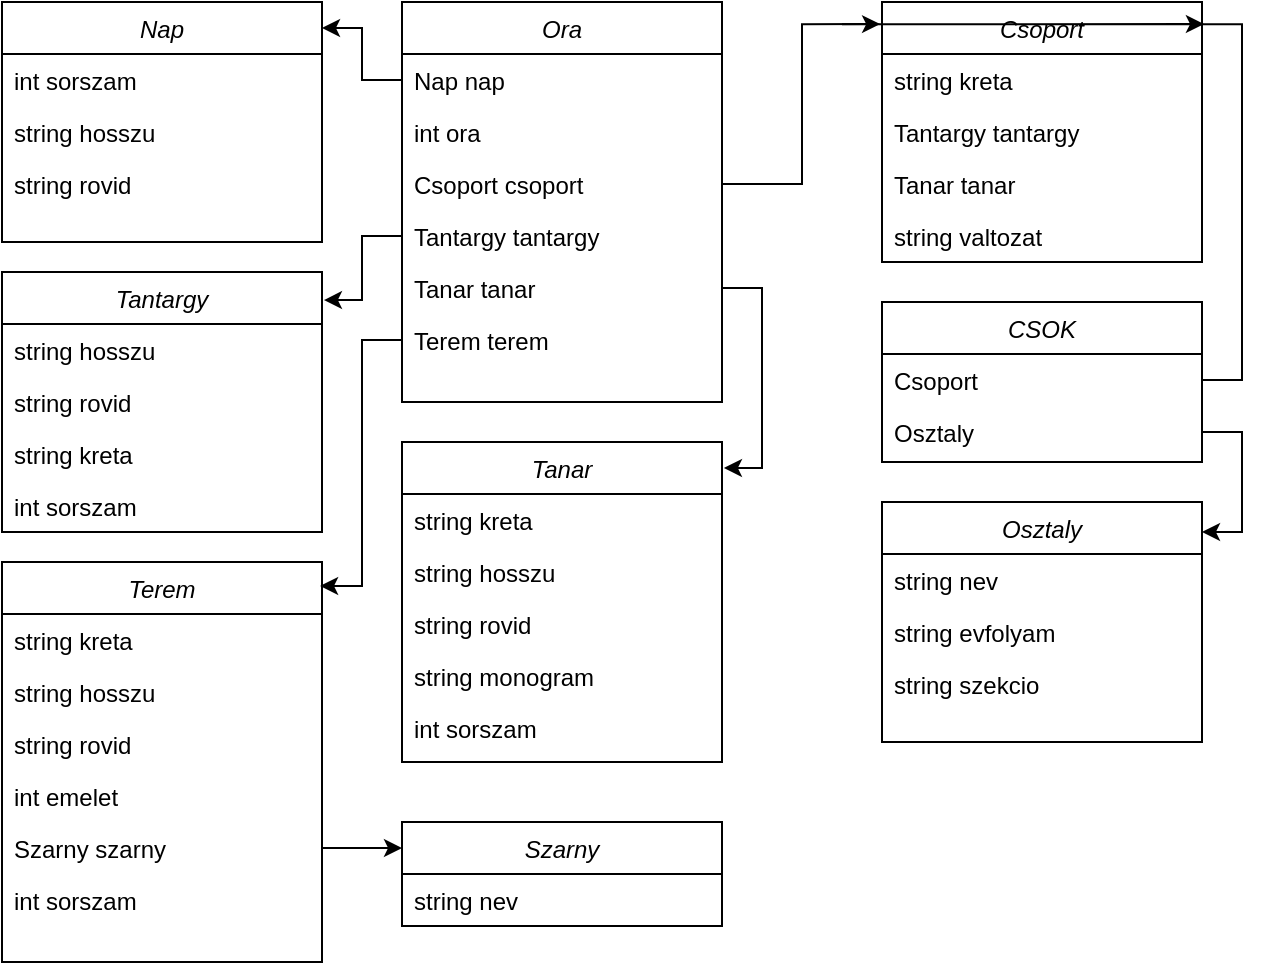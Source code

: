 <mxfile version="15.7.3" type="github">
  <diagram id="C5RBs43oDa-KdzZeNtuy" name="Page-1">
    <mxGraphModel dx="1662" dy="794" grid="1" gridSize="10" guides="1" tooltips="1" connect="1" arrows="1" fold="1" page="1" pageScale="1" pageWidth="827" pageHeight="1169" math="0" shadow="0">
      <root>
        <mxCell id="WIyWlLk6GJQsqaUBKTNV-0" />
        <mxCell id="WIyWlLk6GJQsqaUBKTNV-1" parent="WIyWlLk6GJQsqaUBKTNV-0" />
        <mxCell id="zkfFHV4jXpPFQw0GAbJ--0" value="Ora" style="swimlane;fontStyle=2;align=center;verticalAlign=top;childLayout=stackLayout;horizontal=1;startSize=26;horizontalStack=0;resizeParent=1;resizeLast=0;collapsible=1;marginBottom=0;rounded=0;shadow=0;strokeWidth=1;" parent="WIyWlLk6GJQsqaUBKTNV-1" vertex="1">
          <mxGeometry x="280" y="40" width="160" height="200" as="geometry">
            <mxRectangle x="220" y="120" width="160" height="26" as="alternateBounds" />
          </mxGeometry>
        </mxCell>
        <mxCell id="zkfFHV4jXpPFQw0GAbJ--1" value="Nap nap" style="text;align=left;verticalAlign=top;spacingLeft=4;spacingRight=4;overflow=hidden;rotatable=0;points=[[0,0.5],[1,0.5]];portConstraint=eastwest;" parent="zkfFHV4jXpPFQw0GAbJ--0" vertex="1">
          <mxGeometry y="26" width="160" height="26" as="geometry" />
        </mxCell>
        <mxCell id="zkfFHV4jXpPFQw0GAbJ--2" value="int ora" style="text;align=left;verticalAlign=top;spacingLeft=4;spacingRight=4;overflow=hidden;rotatable=0;points=[[0,0.5],[1,0.5]];portConstraint=eastwest;rounded=0;shadow=0;html=0;" parent="zkfFHV4jXpPFQw0GAbJ--0" vertex="1">
          <mxGeometry y="52" width="160" height="26" as="geometry" />
        </mxCell>
        <mxCell id="Y3wqbnId69T5hqas6n-A-0" value="Csoport csoport" style="text;align=left;verticalAlign=top;spacingLeft=4;spacingRight=4;overflow=hidden;rotatable=0;points=[[0,0.5],[1,0.5]];portConstraint=eastwest;rounded=0;shadow=0;html=0;" vertex="1" parent="zkfFHV4jXpPFQw0GAbJ--0">
          <mxGeometry y="78" width="160" height="26" as="geometry" />
        </mxCell>
        <mxCell id="Y3wqbnId69T5hqas6n-A-1" value="Tantargy tantargy" style="text;align=left;verticalAlign=top;spacingLeft=4;spacingRight=4;overflow=hidden;rotatable=0;points=[[0,0.5],[1,0.5]];portConstraint=eastwest;rounded=0;shadow=0;html=0;" vertex="1" parent="zkfFHV4jXpPFQw0GAbJ--0">
          <mxGeometry y="104" width="160" height="26" as="geometry" />
        </mxCell>
        <mxCell id="Y3wqbnId69T5hqas6n-A-2" value="Tanar tanar&#xa;" style="text;align=left;verticalAlign=top;spacingLeft=4;spacingRight=4;overflow=hidden;rotatable=0;points=[[0,0.5],[1,0.5]];portConstraint=eastwest;rounded=0;shadow=0;html=0;" vertex="1" parent="zkfFHV4jXpPFQw0GAbJ--0">
          <mxGeometry y="130" width="160" height="26" as="geometry" />
        </mxCell>
        <mxCell id="Y3wqbnId69T5hqas6n-A-3" value="Terem terem&#xa;" style="text;align=left;verticalAlign=top;spacingLeft=4;spacingRight=4;overflow=hidden;rotatable=0;points=[[0,0.5],[1,0.5]];portConstraint=eastwest;rounded=0;shadow=0;html=0;" vertex="1" parent="zkfFHV4jXpPFQw0GAbJ--0">
          <mxGeometry y="156" width="160" height="26" as="geometry" />
        </mxCell>
        <mxCell id="Y3wqbnId69T5hqas6n-A-4" value="Nap" style="swimlane;fontStyle=2;align=center;verticalAlign=top;childLayout=stackLayout;horizontal=1;startSize=26;horizontalStack=0;resizeParent=1;resizeLast=0;collapsible=1;marginBottom=0;rounded=0;shadow=0;strokeWidth=1;" vertex="1" parent="WIyWlLk6GJQsqaUBKTNV-1">
          <mxGeometry x="80" y="40" width="160" height="120" as="geometry">
            <mxRectangle x="220" y="120" width="160" height="26" as="alternateBounds" />
          </mxGeometry>
        </mxCell>
        <mxCell id="Y3wqbnId69T5hqas6n-A-5" value="int sorszam" style="text;align=left;verticalAlign=top;spacingLeft=4;spacingRight=4;overflow=hidden;rotatable=0;points=[[0,0.5],[1,0.5]];portConstraint=eastwest;" vertex="1" parent="Y3wqbnId69T5hqas6n-A-4">
          <mxGeometry y="26" width="160" height="26" as="geometry" />
        </mxCell>
        <mxCell id="Y3wqbnId69T5hqas6n-A-6" value="string hosszu" style="text;align=left;verticalAlign=top;spacingLeft=4;spacingRight=4;overflow=hidden;rotatable=0;points=[[0,0.5],[1,0.5]];portConstraint=eastwest;rounded=0;shadow=0;html=0;" vertex="1" parent="Y3wqbnId69T5hqas6n-A-4">
          <mxGeometry y="52" width="160" height="26" as="geometry" />
        </mxCell>
        <mxCell id="Y3wqbnId69T5hqas6n-A-7" value="string rovid" style="text;align=left;verticalAlign=top;spacingLeft=4;spacingRight=4;overflow=hidden;rotatable=0;points=[[0,0.5],[1,0.5]];portConstraint=eastwest;rounded=0;shadow=0;html=0;" vertex="1" parent="Y3wqbnId69T5hqas6n-A-4">
          <mxGeometry y="78" width="160" height="26" as="geometry" />
        </mxCell>
        <mxCell id="Y3wqbnId69T5hqas6n-A-12" value="" style="endArrow=classic;html=1;rounded=0;exitX=0;exitY=0.5;exitDx=0;exitDy=0;entryX=1;entryY=0.108;entryDx=0;entryDy=0;entryPerimeter=0;edgeStyle=orthogonalEdgeStyle;" edge="1" parent="WIyWlLk6GJQsqaUBKTNV-1" source="zkfFHV4jXpPFQw0GAbJ--1" target="Y3wqbnId69T5hqas6n-A-4">
          <mxGeometry width="50" height="50" relative="1" as="geometry">
            <mxPoint x="400" y="430" as="sourcePoint" />
            <mxPoint x="450" y="380" as="targetPoint" />
          </mxGeometry>
        </mxCell>
        <mxCell id="Y3wqbnId69T5hqas6n-A-13" value="Osztaly" style="swimlane;fontStyle=2;align=center;verticalAlign=top;childLayout=stackLayout;horizontal=1;startSize=26;horizontalStack=0;resizeParent=1;resizeLast=0;collapsible=1;marginBottom=0;rounded=0;shadow=0;strokeWidth=1;" vertex="1" parent="WIyWlLk6GJQsqaUBKTNV-1">
          <mxGeometry x="520" y="290" width="160" height="120" as="geometry">
            <mxRectangle x="220" y="120" width="160" height="26" as="alternateBounds" />
          </mxGeometry>
        </mxCell>
        <mxCell id="Y3wqbnId69T5hqas6n-A-14" value="string nev" style="text;align=left;verticalAlign=top;spacingLeft=4;spacingRight=4;overflow=hidden;rotatable=0;points=[[0,0.5],[1,0.5]];portConstraint=eastwest;" vertex="1" parent="Y3wqbnId69T5hqas6n-A-13">
          <mxGeometry y="26" width="160" height="26" as="geometry" />
        </mxCell>
        <mxCell id="Y3wqbnId69T5hqas6n-A-15" value="string evfolyam" style="text;align=left;verticalAlign=top;spacingLeft=4;spacingRight=4;overflow=hidden;rotatable=0;points=[[0,0.5],[1,0.5]];portConstraint=eastwest;rounded=0;shadow=0;html=0;" vertex="1" parent="Y3wqbnId69T5hqas6n-A-13">
          <mxGeometry y="52" width="160" height="26" as="geometry" />
        </mxCell>
        <mxCell id="Y3wqbnId69T5hqas6n-A-16" value="string szekcio" style="text;align=left;verticalAlign=top;spacingLeft=4;spacingRight=4;overflow=hidden;rotatable=0;points=[[0,0.5],[1,0.5]];portConstraint=eastwest;rounded=0;shadow=0;html=0;" vertex="1" parent="Y3wqbnId69T5hqas6n-A-13">
          <mxGeometry y="78" width="160" height="26" as="geometry" />
        </mxCell>
        <mxCell id="Y3wqbnId69T5hqas6n-A-17" value="Csoport" style="swimlane;fontStyle=2;align=center;verticalAlign=top;childLayout=stackLayout;horizontal=1;startSize=26;horizontalStack=0;resizeParent=1;resizeLast=0;collapsible=1;marginBottom=0;rounded=0;shadow=0;strokeWidth=1;" vertex="1" parent="WIyWlLk6GJQsqaUBKTNV-1">
          <mxGeometry x="520" y="40" width="160" height="130" as="geometry">
            <mxRectangle x="220" y="120" width="160" height="26" as="alternateBounds" />
          </mxGeometry>
        </mxCell>
        <mxCell id="Y3wqbnId69T5hqas6n-A-18" value="string kreta" style="text;align=left;verticalAlign=top;spacingLeft=4;spacingRight=4;overflow=hidden;rotatable=0;points=[[0,0.5],[1,0.5]];portConstraint=eastwest;" vertex="1" parent="Y3wqbnId69T5hqas6n-A-17">
          <mxGeometry y="26" width="160" height="26" as="geometry" />
        </mxCell>
        <mxCell id="Y3wqbnId69T5hqas6n-A-19" value="Tantargy tantargy" style="text;align=left;verticalAlign=top;spacingLeft=4;spacingRight=4;overflow=hidden;rotatable=0;points=[[0,0.5],[1,0.5]];portConstraint=eastwest;rounded=0;shadow=0;html=0;" vertex="1" parent="Y3wqbnId69T5hqas6n-A-17">
          <mxGeometry y="52" width="160" height="26" as="geometry" />
        </mxCell>
        <mxCell id="Y3wqbnId69T5hqas6n-A-20" value="Tanar tanar" style="text;align=left;verticalAlign=top;spacingLeft=4;spacingRight=4;overflow=hidden;rotatable=0;points=[[0,0.5],[1,0.5]];portConstraint=eastwest;rounded=0;shadow=0;html=0;" vertex="1" parent="Y3wqbnId69T5hqas6n-A-17">
          <mxGeometry y="78" width="160" height="26" as="geometry" />
        </mxCell>
        <mxCell id="Y3wqbnId69T5hqas6n-A-21" value="string valtozat" style="text;align=left;verticalAlign=top;spacingLeft=4;spacingRight=4;overflow=hidden;rotatable=0;points=[[0,0.5],[1,0.5]];portConstraint=eastwest;rounded=0;shadow=0;html=0;" vertex="1" parent="Y3wqbnId69T5hqas6n-A-17">
          <mxGeometry y="104" width="160" height="26" as="geometry" />
        </mxCell>
        <mxCell id="Y3wqbnId69T5hqas6n-A-22" value="Tantargy" style="swimlane;fontStyle=2;align=center;verticalAlign=top;childLayout=stackLayout;horizontal=1;startSize=26;horizontalStack=0;resizeParent=1;resizeLast=0;collapsible=1;marginBottom=0;rounded=0;shadow=0;strokeWidth=1;" vertex="1" parent="WIyWlLk6GJQsqaUBKTNV-1">
          <mxGeometry x="80" y="175" width="160" height="130" as="geometry">
            <mxRectangle x="220" y="120" width="160" height="26" as="alternateBounds" />
          </mxGeometry>
        </mxCell>
        <mxCell id="Y3wqbnId69T5hqas6n-A-23" value="string hosszu" style="text;align=left;verticalAlign=top;spacingLeft=4;spacingRight=4;overflow=hidden;rotatable=0;points=[[0,0.5],[1,0.5]];portConstraint=eastwest;" vertex="1" parent="Y3wqbnId69T5hqas6n-A-22">
          <mxGeometry y="26" width="160" height="26" as="geometry" />
        </mxCell>
        <mxCell id="Y3wqbnId69T5hqas6n-A-24" value="string rovid" style="text;align=left;verticalAlign=top;spacingLeft=4;spacingRight=4;overflow=hidden;rotatable=0;points=[[0,0.5],[1,0.5]];portConstraint=eastwest;rounded=0;shadow=0;html=0;" vertex="1" parent="Y3wqbnId69T5hqas6n-A-22">
          <mxGeometry y="52" width="160" height="26" as="geometry" />
        </mxCell>
        <mxCell id="Y3wqbnId69T5hqas6n-A-25" value="string kreta" style="text;align=left;verticalAlign=top;spacingLeft=4;spacingRight=4;overflow=hidden;rotatable=0;points=[[0,0.5],[1,0.5]];portConstraint=eastwest;rounded=0;shadow=0;html=0;" vertex="1" parent="Y3wqbnId69T5hqas6n-A-22">
          <mxGeometry y="78" width="160" height="26" as="geometry" />
        </mxCell>
        <mxCell id="Y3wqbnId69T5hqas6n-A-63" value="int sorszam" style="text;align=left;verticalAlign=top;spacingLeft=4;spacingRight=4;overflow=hidden;rotatable=0;points=[[0,0.5],[1,0.5]];portConstraint=eastwest;rounded=0;shadow=0;html=0;" vertex="1" parent="Y3wqbnId69T5hqas6n-A-22">
          <mxGeometry y="104" width="160" height="26" as="geometry" />
        </mxCell>
        <mxCell id="Y3wqbnId69T5hqas6n-A-28" style="edgeStyle=orthogonalEdgeStyle;rounded=0;orthogonalLoop=1;jettySize=auto;html=1;exitX=0;exitY=0.5;exitDx=0;exitDy=0;entryX=1.006;entryY=0.108;entryDx=0;entryDy=0;entryPerimeter=0;" edge="1" parent="WIyWlLk6GJQsqaUBKTNV-1" source="Y3wqbnId69T5hqas6n-A-1" target="Y3wqbnId69T5hqas6n-A-22">
          <mxGeometry relative="1" as="geometry" />
        </mxCell>
        <mxCell id="Y3wqbnId69T5hqas6n-A-29" style="edgeStyle=orthogonalEdgeStyle;rounded=0;orthogonalLoop=1;jettySize=auto;html=1;exitX=1;exitY=0.5;exitDx=0;exitDy=0;entryX=-0.006;entryY=0.085;entryDx=0;entryDy=0;entryPerimeter=0;" edge="1" parent="WIyWlLk6GJQsqaUBKTNV-1" source="Y3wqbnId69T5hqas6n-A-0" target="Y3wqbnId69T5hqas6n-A-17">
          <mxGeometry relative="1" as="geometry" />
        </mxCell>
        <mxCell id="Y3wqbnId69T5hqas6n-A-30" value="Tanar" style="swimlane;fontStyle=2;align=center;verticalAlign=top;childLayout=stackLayout;horizontal=1;startSize=26;horizontalStack=0;resizeParent=1;resizeLast=0;collapsible=1;marginBottom=0;rounded=0;shadow=0;strokeWidth=1;" vertex="1" parent="WIyWlLk6GJQsqaUBKTNV-1">
          <mxGeometry x="280" y="260" width="160" height="160" as="geometry">
            <mxRectangle x="220" y="120" width="160" height="26" as="alternateBounds" />
          </mxGeometry>
        </mxCell>
        <mxCell id="Y3wqbnId69T5hqas6n-A-31" value="string kreta" style="text;align=left;verticalAlign=top;spacingLeft=4;spacingRight=4;overflow=hidden;rotatable=0;points=[[0,0.5],[1,0.5]];portConstraint=eastwest;" vertex="1" parent="Y3wqbnId69T5hqas6n-A-30">
          <mxGeometry y="26" width="160" height="26" as="geometry" />
        </mxCell>
        <mxCell id="Y3wqbnId69T5hqas6n-A-32" value="string hosszu" style="text;align=left;verticalAlign=top;spacingLeft=4;spacingRight=4;overflow=hidden;rotatable=0;points=[[0,0.5],[1,0.5]];portConstraint=eastwest;rounded=0;shadow=0;html=0;" vertex="1" parent="Y3wqbnId69T5hqas6n-A-30">
          <mxGeometry y="52" width="160" height="26" as="geometry" />
        </mxCell>
        <mxCell id="Y3wqbnId69T5hqas6n-A-33" value="string rovid" style="text;align=left;verticalAlign=top;spacingLeft=4;spacingRight=4;overflow=hidden;rotatable=0;points=[[0,0.5],[1,0.5]];portConstraint=eastwest;rounded=0;shadow=0;html=0;" vertex="1" parent="Y3wqbnId69T5hqas6n-A-30">
          <mxGeometry y="78" width="160" height="26" as="geometry" />
        </mxCell>
        <mxCell id="Y3wqbnId69T5hqas6n-A-34" value="string monogram" style="text;align=left;verticalAlign=top;spacingLeft=4;spacingRight=4;overflow=hidden;rotatable=0;points=[[0,0.5],[1,0.5]];portConstraint=eastwest;rounded=0;shadow=0;html=0;" vertex="1" parent="Y3wqbnId69T5hqas6n-A-30">
          <mxGeometry y="104" width="160" height="26" as="geometry" />
        </mxCell>
        <mxCell id="Y3wqbnId69T5hqas6n-A-64" value="int sorszam" style="text;align=left;verticalAlign=top;spacingLeft=4;spacingRight=4;overflow=hidden;rotatable=0;points=[[0,0.5],[1,0.5]];portConstraint=eastwest;rounded=0;shadow=0;html=0;" vertex="1" parent="Y3wqbnId69T5hqas6n-A-30">
          <mxGeometry y="130" width="160" height="26" as="geometry" />
        </mxCell>
        <mxCell id="Y3wqbnId69T5hqas6n-A-35" value="CSOK" style="swimlane;fontStyle=2;align=center;verticalAlign=top;childLayout=stackLayout;horizontal=1;startSize=26;horizontalStack=0;resizeParent=1;resizeLast=0;collapsible=1;marginBottom=0;rounded=0;shadow=0;strokeWidth=1;" vertex="1" parent="WIyWlLk6GJQsqaUBKTNV-1">
          <mxGeometry x="520" y="190" width="160" height="80" as="geometry">
            <mxRectangle x="220" y="120" width="160" height="26" as="alternateBounds" />
          </mxGeometry>
        </mxCell>
        <mxCell id="Y3wqbnId69T5hqas6n-A-36" value="Csoport" style="text;align=left;verticalAlign=top;spacingLeft=4;spacingRight=4;overflow=hidden;rotatable=0;points=[[0,0.5],[1,0.5]];portConstraint=eastwest;" vertex="1" parent="Y3wqbnId69T5hqas6n-A-35">
          <mxGeometry y="26" width="160" height="26" as="geometry" />
        </mxCell>
        <mxCell id="Y3wqbnId69T5hqas6n-A-37" value="Osztaly" style="text;align=left;verticalAlign=top;spacingLeft=4;spacingRight=4;overflow=hidden;rotatable=0;points=[[0,0.5],[1,0.5]];portConstraint=eastwest;rounded=0;shadow=0;html=0;" vertex="1" parent="Y3wqbnId69T5hqas6n-A-35">
          <mxGeometry y="52" width="160" height="26" as="geometry" />
        </mxCell>
        <mxCell id="Y3wqbnId69T5hqas6n-A-42" value="Terem" style="swimlane;fontStyle=2;align=center;verticalAlign=top;childLayout=stackLayout;horizontal=1;startSize=26;horizontalStack=0;resizeParent=1;resizeLast=0;collapsible=1;marginBottom=0;rounded=0;shadow=0;strokeWidth=1;" vertex="1" parent="WIyWlLk6GJQsqaUBKTNV-1">
          <mxGeometry x="80" y="320" width="160" height="200" as="geometry">
            <mxRectangle x="220" y="120" width="160" height="26" as="alternateBounds" />
          </mxGeometry>
        </mxCell>
        <mxCell id="Y3wqbnId69T5hqas6n-A-43" value="string kreta" style="text;align=left;verticalAlign=top;spacingLeft=4;spacingRight=4;overflow=hidden;rotatable=0;points=[[0,0.5],[1,0.5]];portConstraint=eastwest;" vertex="1" parent="Y3wqbnId69T5hqas6n-A-42">
          <mxGeometry y="26" width="160" height="26" as="geometry" />
        </mxCell>
        <mxCell id="Y3wqbnId69T5hqas6n-A-44" value="string hosszu" style="text;align=left;verticalAlign=top;spacingLeft=4;spacingRight=4;overflow=hidden;rotatable=0;points=[[0,0.5],[1,0.5]];portConstraint=eastwest;rounded=0;shadow=0;html=0;" vertex="1" parent="Y3wqbnId69T5hqas6n-A-42">
          <mxGeometry y="52" width="160" height="26" as="geometry" />
        </mxCell>
        <mxCell id="Y3wqbnId69T5hqas6n-A-45" value="string rovid" style="text;align=left;verticalAlign=top;spacingLeft=4;spacingRight=4;overflow=hidden;rotatable=0;points=[[0,0.5],[1,0.5]];portConstraint=eastwest;rounded=0;shadow=0;html=0;" vertex="1" parent="Y3wqbnId69T5hqas6n-A-42">
          <mxGeometry y="78" width="160" height="26" as="geometry" />
        </mxCell>
        <mxCell id="Y3wqbnId69T5hqas6n-A-47" value="int emelet" style="text;align=left;verticalAlign=top;spacingLeft=4;spacingRight=4;overflow=hidden;rotatable=0;points=[[0,0.5],[1,0.5]];portConstraint=eastwest;rounded=0;shadow=0;html=0;" vertex="1" parent="Y3wqbnId69T5hqas6n-A-42">
          <mxGeometry y="104" width="160" height="26" as="geometry" />
        </mxCell>
        <mxCell id="Y3wqbnId69T5hqas6n-A-48" value="Szarny szarny" style="text;align=left;verticalAlign=top;spacingLeft=4;spacingRight=4;overflow=hidden;rotatable=0;points=[[0,0.5],[1,0.5]];portConstraint=eastwest;rounded=0;shadow=0;html=0;" vertex="1" parent="Y3wqbnId69T5hqas6n-A-42">
          <mxGeometry y="130" width="160" height="26" as="geometry" />
        </mxCell>
        <mxCell id="Y3wqbnId69T5hqas6n-A-58" value="int sorszam" style="text;align=left;verticalAlign=top;spacingLeft=4;spacingRight=4;overflow=hidden;rotatable=0;points=[[0,0.5],[1,0.5]];portConstraint=eastwest;rounded=0;shadow=0;html=0;" vertex="1" parent="Y3wqbnId69T5hqas6n-A-42">
          <mxGeometry y="156" width="160" height="26" as="geometry" />
        </mxCell>
        <mxCell id="Y3wqbnId69T5hqas6n-A-49" value="Szarny" style="swimlane;fontStyle=2;align=center;verticalAlign=top;childLayout=stackLayout;horizontal=1;startSize=26;horizontalStack=0;resizeParent=1;resizeLast=0;collapsible=1;marginBottom=0;rounded=0;shadow=0;strokeWidth=1;" vertex="1" parent="WIyWlLk6GJQsqaUBKTNV-1">
          <mxGeometry x="280" y="450" width="160" height="52" as="geometry">
            <mxRectangle x="220" y="120" width="160" height="26" as="alternateBounds" />
          </mxGeometry>
        </mxCell>
        <mxCell id="Y3wqbnId69T5hqas6n-A-50" value="string nev" style="text;align=left;verticalAlign=top;spacingLeft=4;spacingRight=4;overflow=hidden;rotatable=0;points=[[0,0.5],[1,0.5]];portConstraint=eastwest;" vertex="1" parent="Y3wqbnId69T5hqas6n-A-49">
          <mxGeometry y="26" width="160" height="26" as="geometry" />
        </mxCell>
        <mxCell id="Y3wqbnId69T5hqas6n-A-65" style="edgeStyle=orthogonalEdgeStyle;rounded=0;orthogonalLoop=1;jettySize=auto;html=1;exitX=1;exitY=0.5;exitDx=0;exitDy=0;entryX=1.006;entryY=0.085;entryDx=0;entryDy=0;entryPerimeter=0;" edge="1" parent="WIyWlLk6GJQsqaUBKTNV-1" source="Y3wqbnId69T5hqas6n-A-36" target="Y3wqbnId69T5hqas6n-A-17">
          <mxGeometry relative="1" as="geometry" />
        </mxCell>
        <mxCell id="Y3wqbnId69T5hqas6n-A-66" style="edgeStyle=orthogonalEdgeStyle;rounded=0;orthogonalLoop=1;jettySize=auto;html=1;exitX=1;exitY=0.5;exitDx=0;exitDy=0;entryX=1;entryY=0.125;entryDx=0;entryDy=0;entryPerimeter=0;" edge="1" parent="WIyWlLk6GJQsqaUBKTNV-1" source="Y3wqbnId69T5hqas6n-A-37" target="Y3wqbnId69T5hqas6n-A-13">
          <mxGeometry relative="1" as="geometry" />
        </mxCell>
        <mxCell id="Y3wqbnId69T5hqas6n-A-70" style="edgeStyle=orthogonalEdgeStyle;rounded=0;orthogonalLoop=1;jettySize=auto;html=1;exitX=1;exitY=0.5;exitDx=0;exitDy=0;entryX=1.006;entryY=0.081;entryDx=0;entryDy=0;entryPerimeter=0;" edge="1" parent="WIyWlLk6GJQsqaUBKTNV-1" source="Y3wqbnId69T5hqas6n-A-2" target="Y3wqbnId69T5hqas6n-A-30">
          <mxGeometry relative="1" as="geometry" />
        </mxCell>
        <mxCell id="Y3wqbnId69T5hqas6n-A-71" style="edgeStyle=orthogonalEdgeStyle;rounded=0;orthogonalLoop=1;jettySize=auto;html=1;exitX=1;exitY=0.5;exitDx=0;exitDy=0;entryX=0;entryY=0.25;entryDx=0;entryDy=0;" edge="1" parent="WIyWlLk6GJQsqaUBKTNV-1" source="Y3wqbnId69T5hqas6n-A-48" target="Y3wqbnId69T5hqas6n-A-49">
          <mxGeometry relative="1" as="geometry" />
        </mxCell>
        <mxCell id="Y3wqbnId69T5hqas6n-A-72" style="edgeStyle=orthogonalEdgeStyle;rounded=0;orthogonalLoop=1;jettySize=auto;html=1;exitX=0;exitY=0.5;exitDx=0;exitDy=0;entryX=0.994;entryY=0.06;entryDx=0;entryDy=0;entryPerimeter=0;" edge="1" parent="WIyWlLk6GJQsqaUBKTNV-1" source="Y3wqbnId69T5hqas6n-A-3" target="Y3wqbnId69T5hqas6n-A-42">
          <mxGeometry relative="1" as="geometry" />
        </mxCell>
      </root>
    </mxGraphModel>
  </diagram>
</mxfile>
